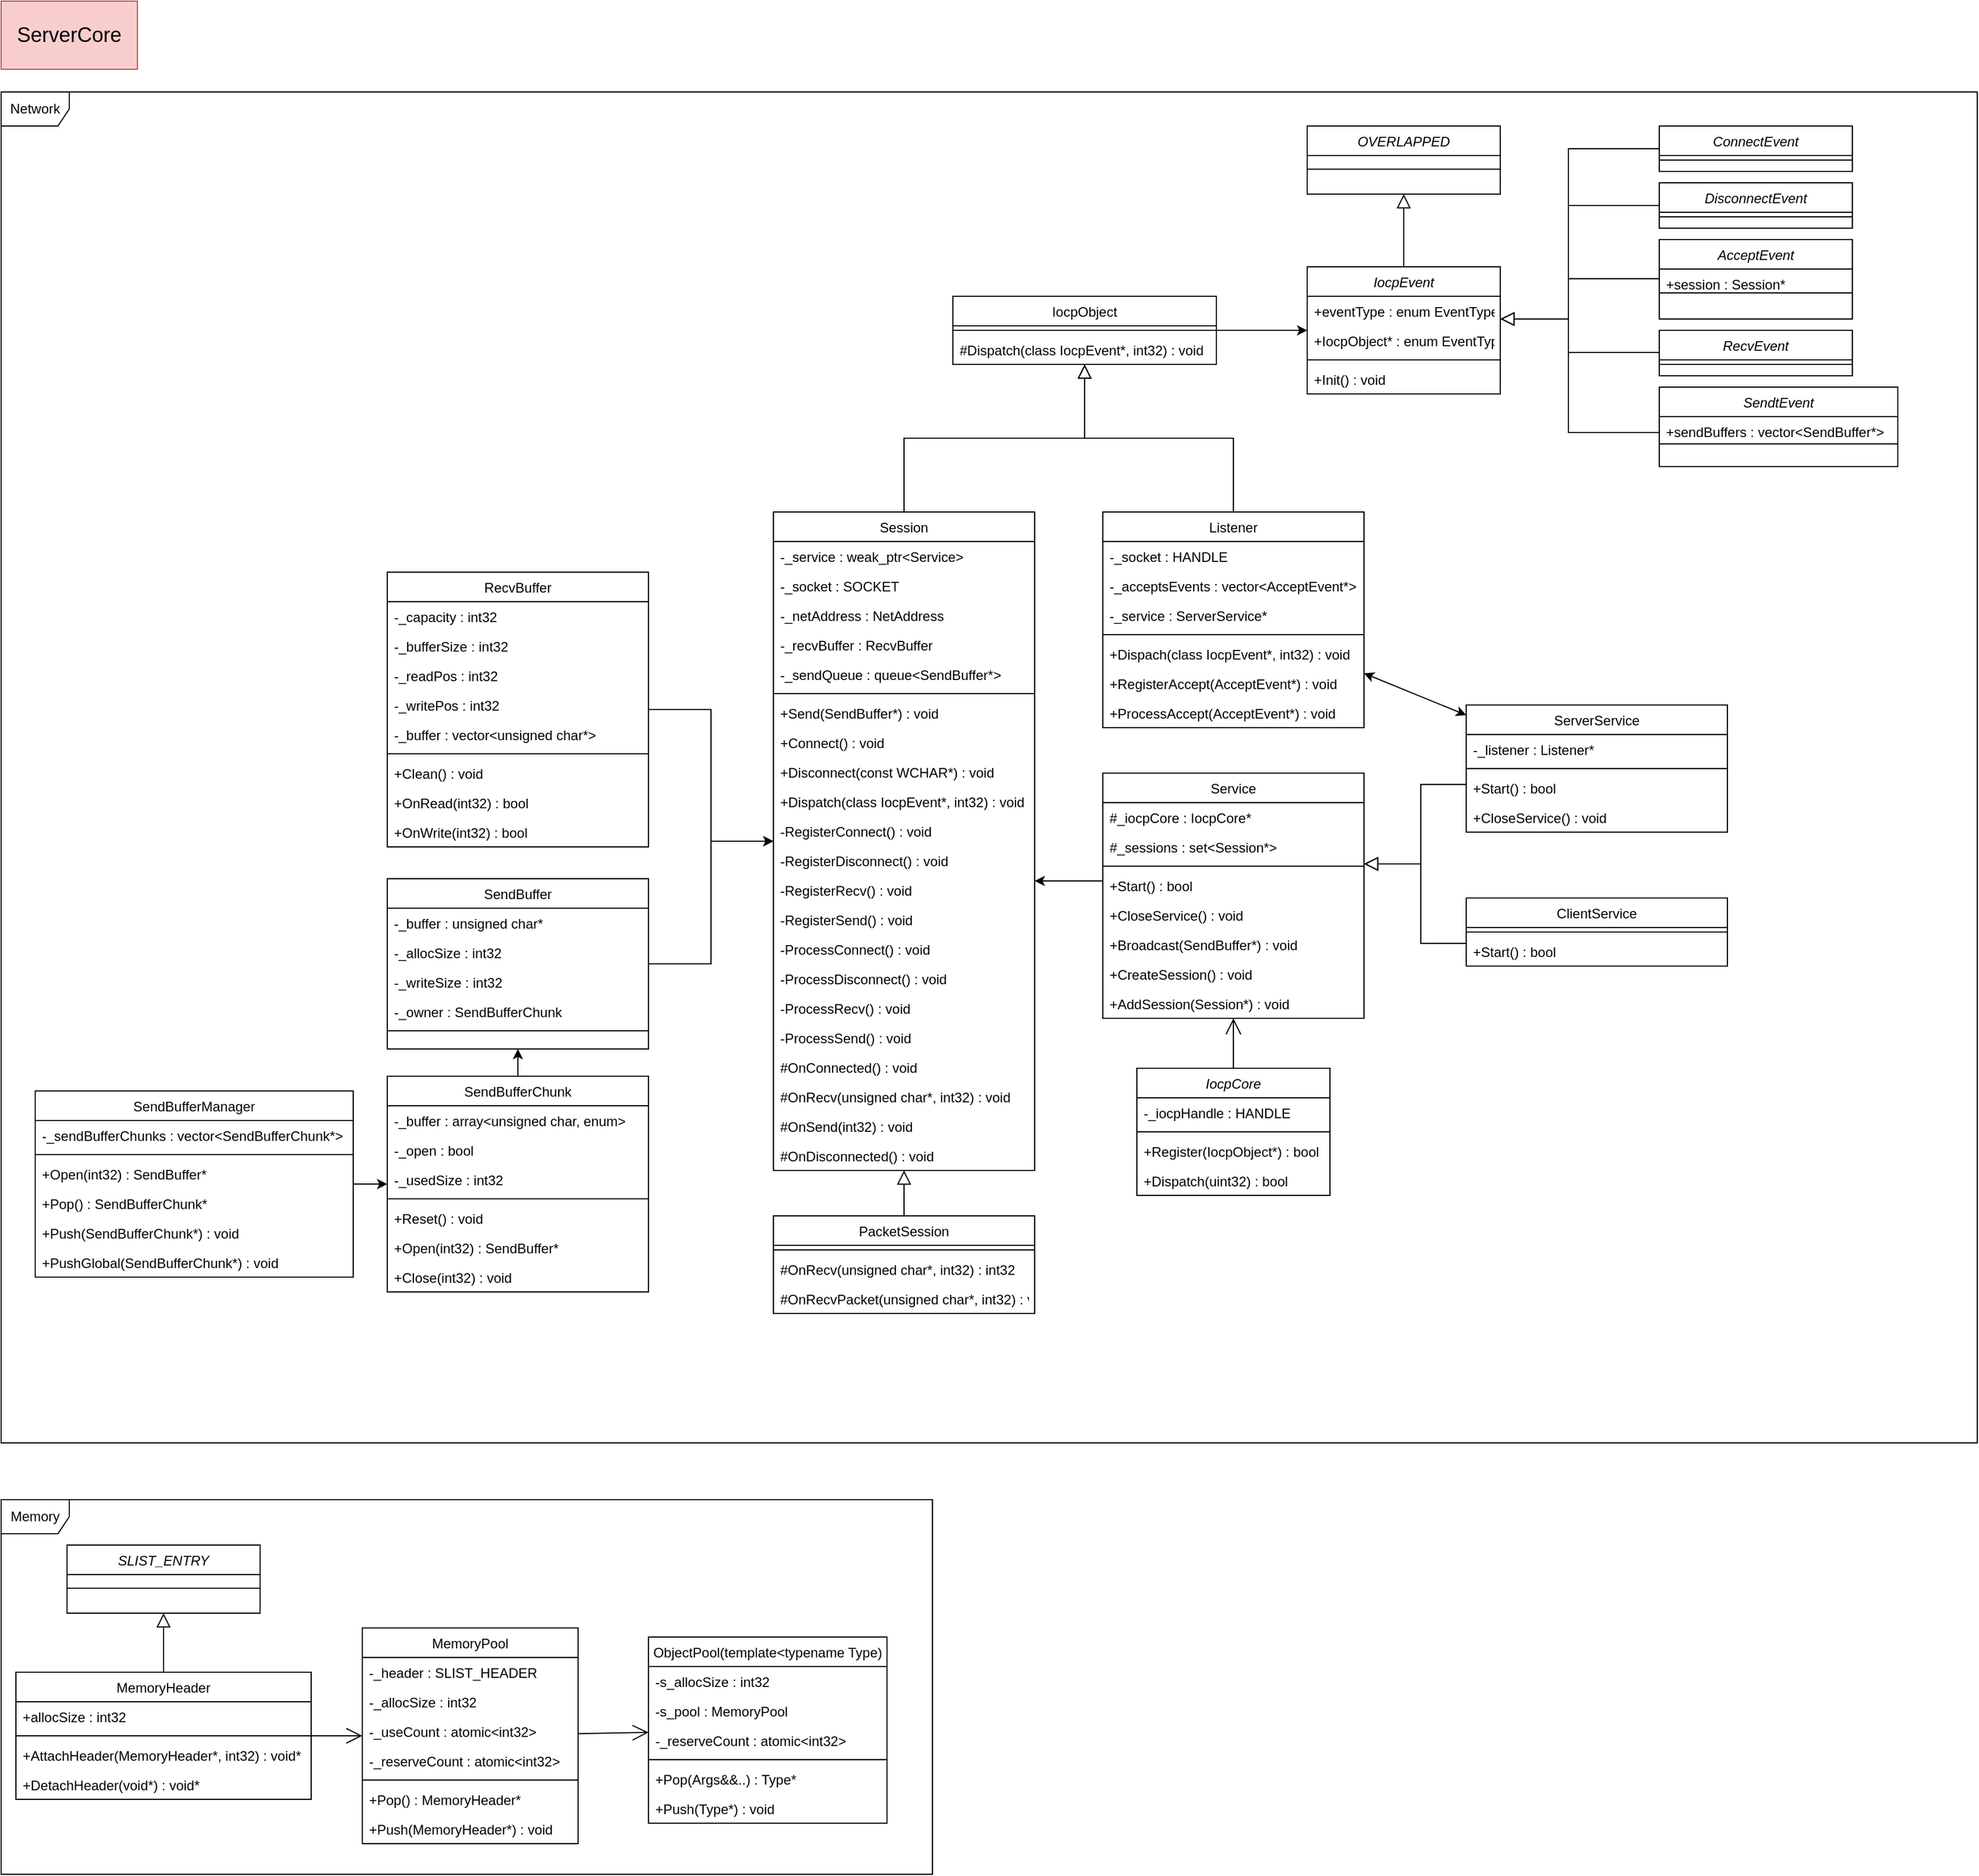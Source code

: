 <mxfile version="24.6.2" type="device">
  <diagram id="C5RBs43oDa-KdzZeNtuy" name="Page-1">
    <mxGraphModel dx="2582" dy="2292" grid="1" gridSize="10" guides="1" tooltips="1" connect="1" arrows="1" fold="1" page="1" pageScale="1" pageWidth="827" pageHeight="1169" math="0" shadow="0">
      <root>
        <mxCell id="WIyWlLk6GJQsqaUBKTNV-0" />
        <mxCell id="WIyWlLk6GJQsqaUBKTNV-1" parent="WIyWlLk6GJQsqaUBKTNV-0" />
        <mxCell id="zkfFHV4jXpPFQw0GAbJ--6" value="Listener" style="swimlane;fontStyle=0;align=center;verticalAlign=top;childLayout=stackLayout;horizontal=1;startSize=26;horizontalStack=0;resizeParent=1;resizeLast=0;collapsible=1;marginBottom=0;rounded=0;shadow=0;strokeWidth=1;" parent="WIyWlLk6GJQsqaUBKTNV-1" vertex="1">
          <mxGeometry x="160" y="180" width="230" height="190" as="geometry">
            <mxRectangle x="130" y="380" width="160" height="26" as="alternateBounds" />
          </mxGeometry>
        </mxCell>
        <mxCell id="zkfFHV4jXpPFQw0GAbJ--7" value="-_socket : HANDLE" style="text;align=left;verticalAlign=top;spacingLeft=4;spacingRight=4;overflow=hidden;rotatable=0;points=[[0,0.5],[1,0.5]];portConstraint=eastwest;" parent="zkfFHV4jXpPFQw0GAbJ--6" vertex="1">
          <mxGeometry y="26" width="230" height="26" as="geometry" />
        </mxCell>
        <mxCell id="zkfFHV4jXpPFQw0GAbJ--8" value="-_acceptsEvents : vector&lt;AcceptEvent*&gt;" style="text;align=left;verticalAlign=top;spacingLeft=4;spacingRight=4;overflow=hidden;rotatable=0;points=[[0,0.5],[1,0.5]];portConstraint=eastwest;rounded=0;shadow=0;html=0;" parent="zkfFHV4jXpPFQw0GAbJ--6" vertex="1">
          <mxGeometry y="52" width="230" height="26" as="geometry" />
        </mxCell>
        <mxCell id="x4l8-lQb4kuR4NE2v9Nd-1" value="-_service : ServerService*" style="text;align=left;verticalAlign=top;spacingLeft=4;spacingRight=4;overflow=hidden;rotatable=0;points=[[0,0.5],[1,0.5]];portConstraint=eastwest;rounded=0;shadow=0;html=0;" parent="zkfFHV4jXpPFQw0GAbJ--6" vertex="1">
          <mxGeometry y="78" width="230" height="26" as="geometry" />
        </mxCell>
        <mxCell id="zkfFHV4jXpPFQw0GAbJ--9" value="" style="line;html=1;strokeWidth=1;align=left;verticalAlign=middle;spacingTop=-1;spacingLeft=3;spacingRight=3;rotatable=0;labelPosition=right;points=[];portConstraint=eastwest;" parent="zkfFHV4jXpPFQw0GAbJ--6" vertex="1">
          <mxGeometry y="104" width="230" height="8" as="geometry" />
        </mxCell>
        <mxCell id="zkfFHV4jXpPFQw0GAbJ--10" value="+Dispach(class IocpEvent*, int32) : void" style="text;align=left;verticalAlign=top;spacingLeft=4;spacingRight=4;overflow=hidden;rotatable=0;points=[[0,0.5],[1,0.5]];portConstraint=eastwest;fontStyle=0" parent="zkfFHV4jXpPFQw0GAbJ--6" vertex="1">
          <mxGeometry y="112" width="230" height="26" as="geometry" />
        </mxCell>
        <mxCell id="zkfFHV4jXpPFQw0GAbJ--11" value="+RegisterAccept(AcceptEvent*) : void" style="text;align=left;verticalAlign=top;spacingLeft=4;spacingRight=4;overflow=hidden;rotatable=0;points=[[0,0.5],[1,0.5]];portConstraint=eastwest;" parent="zkfFHV4jXpPFQw0GAbJ--6" vertex="1">
          <mxGeometry y="138" width="230" height="26" as="geometry" />
        </mxCell>
        <mxCell id="x4l8-lQb4kuR4NE2v9Nd-2" value="+ProcessAccept(AcceptEvent*) : void" style="text;align=left;verticalAlign=top;spacingLeft=4;spacingRight=4;overflow=hidden;rotatable=0;points=[[0,0.5],[1,0.5]];portConstraint=eastwest;" parent="zkfFHV4jXpPFQw0GAbJ--6" vertex="1">
          <mxGeometry y="164" width="230" height="26" as="geometry" />
        </mxCell>
        <mxCell id="zkfFHV4jXpPFQw0GAbJ--12" value="" style="endArrow=block;endSize=10;endFill=0;shadow=0;strokeWidth=1;rounded=0;curved=0;edgeStyle=elbowEdgeStyle;elbow=vertical;" parent="WIyWlLk6GJQsqaUBKTNV-1" source="zkfFHV4jXpPFQw0GAbJ--6" target="zkfFHV4jXpPFQw0GAbJ--17" edge="1">
          <mxGeometry width="160" relative="1" as="geometry">
            <mxPoint x="-280" y="73" as="sourcePoint" />
            <mxPoint x="-90" y="230" as="targetPoint" />
          </mxGeometry>
        </mxCell>
        <mxCell id="zkfFHV4jXpPFQw0GAbJ--13" value="Session" style="swimlane;fontStyle=0;align=center;verticalAlign=top;childLayout=stackLayout;horizontal=1;startSize=26;horizontalStack=0;resizeParent=1;resizeLast=0;collapsible=1;marginBottom=0;rounded=0;shadow=0;strokeWidth=1;" parent="WIyWlLk6GJQsqaUBKTNV-1" vertex="1">
          <mxGeometry x="-130" y="180" width="230" height="580" as="geometry">
            <mxRectangle x="340" y="380" width="170" height="26" as="alternateBounds" />
          </mxGeometry>
        </mxCell>
        <mxCell id="zkfFHV4jXpPFQw0GAbJ--14" value="-_service : weak_ptr&lt;Service&gt;" style="text;align=left;verticalAlign=top;spacingLeft=4;spacingRight=4;overflow=hidden;rotatable=0;points=[[0,0.5],[1,0.5]];portConstraint=eastwest;" parent="zkfFHV4jXpPFQw0GAbJ--13" vertex="1">
          <mxGeometry y="26" width="230" height="26" as="geometry" />
        </mxCell>
        <mxCell id="x4l8-lQb4kuR4NE2v9Nd-3" value="-_socket : SOCKET" style="text;align=left;verticalAlign=top;spacingLeft=4;spacingRight=4;overflow=hidden;rotatable=0;points=[[0,0.5],[1,0.5]];portConstraint=eastwest;" parent="zkfFHV4jXpPFQw0GAbJ--13" vertex="1">
          <mxGeometry y="52" width="230" height="26" as="geometry" />
        </mxCell>
        <mxCell id="x4l8-lQb4kuR4NE2v9Nd-4" value="-_netAddress : NetAddress" style="text;align=left;verticalAlign=top;spacingLeft=4;spacingRight=4;overflow=hidden;rotatable=0;points=[[0,0.5],[1,0.5]];portConstraint=eastwest;" parent="zkfFHV4jXpPFQw0GAbJ--13" vertex="1">
          <mxGeometry y="78" width="230" height="26" as="geometry" />
        </mxCell>
        <mxCell id="x4l8-lQb4kuR4NE2v9Nd-6" value="-_recvBuffer : RecvBuffer" style="text;align=left;verticalAlign=top;spacingLeft=4;spacingRight=4;overflow=hidden;rotatable=0;points=[[0,0.5],[1,0.5]];portConstraint=eastwest;" parent="zkfFHV4jXpPFQw0GAbJ--13" vertex="1">
          <mxGeometry y="104" width="230" height="26" as="geometry" />
        </mxCell>
        <mxCell id="x4l8-lQb4kuR4NE2v9Nd-7" value="-_sendQueue : queue&lt;SendBuffer*&gt;" style="text;align=left;verticalAlign=top;spacingLeft=4;spacingRight=4;overflow=hidden;rotatable=0;points=[[0,0.5],[1,0.5]];portConstraint=eastwest;" parent="zkfFHV4jXpPFQw0GAbJ--13" vertex="1">
          <mxGeometry y="130" width="230" height="26" as="geometry" />
        </mxCell>
        <mxCell id="zkfFHV4jXpPFQw0GAbJ--15" value="" style="line;html=1;strokeWidth=1;align=left;verticalAlign=middle;spacingTop=-1;spacingLeft=3;spacingRight=3;rotatable=0;labelPosition=right;points=[];portConstraint=eastwest;" parent="zkfFHV4jXpPFQw0GAbJ--13" vertex="1">
          <mxGeometry y="156" width="230" height="8" as="geometry" />
        </mxCell>
        <mxCell id="x4l8-lQb4kuR4NE2v9Nd-5" value="+Send(SendBuffer*) : void" style="text;align=left;verticalAlign=top;spacingLeft=4;spacingRight=4;overflow=hidden;rotatable=0;points=[[0,0.5],[1,0.5]];portConstraint=eastwest;" parent="zkfFHV4jXpPFQw0GAbJ--13" vertex="1">
          <mxGeometry y="164" width="230" height="26" as="geometry" />
        </mxCell>
        <mxCell id="x4l8-lQb4kuR4NE2v9Nd-8" value="+Connect() : void" style="text;align=left;verticalAlign=top;spacingLeft=4;spacingRight=4;overflow=hidden;rotatable=0;points=[[0,0.5],[1,0.5]];portConstraint=eastwest;" parent="zkfFHV4jXpPFQw0GAbJ--13" vertex="1">
          <mxGeometry y="190" width="230" height="26" as="geometry" />
        </mxCell>
        <mxCell id="x4l8-lQb4kuR4NE2v9Nd-9" value="+Disconnect(const WCHAR*) : void" style="text;align=left;verticalAlign=top;spacingLeft=4;spacingRight=4;overflow=hidden;rotatable=0;points=[[0,0.5],[1,0.5]];portConstraint=eastwest;" parent="zkfFHV4jXpPFQw0GAbJ--13" vertex="1">
          <mxGeometry y="216" width="230" height="26" as="geometry" />
        </mxCell>
        <mxCell id="x4l8-lQb4kuR4NE2v9Nd-10" value="+Dispatch(class IocpEvent*, int32) : void" style="text;align=left;verticalAlign=top;spacingLeft=4;spacingRight=4;overflow=hidden;rotatable=0;points=[[0,0.5],[1,0.5]];portConstraint=eastwest;" parent="zkfFHV4jXpPFQw0GAbJ--13" vertex="1">
          <mxGeometry y="242" width="230" height="26" as="geometry" />
        </mxCell>
        <mxCell id="x4l8-lQb4kuR4NE2v9Nd-11" value="-RegisterConnect() : void" style="text;align=left;verticalAlign=top;spacingLeft=4;spacingRight=4;overflow=hidden;rotatable=0;points=[[0,0.5],[1,0.5]];portConstraint=eastwest;" parent="zkfFHV4jXpPFQw0GAbJ--13" vertex="1">
          <mxGeometry y="268" width="230" height="26" as="geometry" />
        </mxCell>
        <mxCell id="x4l8-lQb4kuR4NE2v9Nd-13" value="-RegisterDisconnect() : void" style="text;align=left;verticalAlign=top;spacingLeft=4;spacingRight=4;overflow=hidden;rotatable=0;points=[[0,0.5],[1,0.5]];portConstraint=eastwest;" parent="zkfFHV4jXpPFQw0GAbJ--13" vertex="1">
          <mxGeometry y="294" width="230" height="26" as="geometry" />
        </mxCell>
        <mxCell id="x4l8-lQb4kuR4NE2v9Nd-14" value="-RegisterRecv() : void" style="text;align=left;verticalAlign=top;spacingLeft=4;spacingRight=4;overflow=hidden;rotatable=0;points=[[0,0.5],[1,0.5]];portConstraint=eastwest;" parent="zkfFHV4jXpPFQw0GAbJ--13" vertex="1">
          <mxGeometry y="320" width="230" height="26" as="geometry" />
        </mxCell>
        <mxCell id="x4l8-lQb4kuR4NE2v9Nd-15" value="-RegisterSend() : void" style="text;align=left;verticalAlign=top;spacingLeft=4;spacingRight=4;overflow=hidden;rotatable=0;points=[[0,0.5],[1,0.5]];portConstraint=eastwest;" parent="zkfFHV4jXpPFQw0GAbJ--13" vertex="1">
          <mxGeometry y="346" width="230" height="26" as="geometry" />
        </mxCell>
        <mxCell id="x4l8-lQb4kuR4NE2v9Nd-20" value="-ProcessConnect() : void" style="text;align=left;verticalAlign=top;spacingLeft=4;spacingRight=4;overflow=hidden;rotatable=0;points=[[0,0.5],[1,0.5]];portConstraint=eastwest;" parent="zkfFHV4jXpPFQw0GAbJ--13" vertex="1">
          <mxGeometry y="372" width="230" height="26" as="geometry" />
        </mxCell>
        <mxCell id="x4l8-lQb4kuR4NE2v9Nd-21" value="-ProcessDisconnect() : void" style="text;align=left;verticalAlign=top;spacingLeft=4;spacingRight=4;overflow=hidden;rotatable=0;points=[[0,0.5],[1,0.5]];portConstraint=eastwest;" parent="zkfFHV4jXpPFQw0GAbJ--13" vertex="1">
          <mxGeometry y="398" width="230" height="26" as="geometry" />
        </mxCell>
        <mxCell id="x4l8-lQb4kuR4NE2v9Nd-22" value="-ProcessRecv() : void" style="text;align=left;verticalAlign=top;spacingLeft=4;spacingRight=4;overflow=hidden;rotatable=0;points=[[0,0.5],[1,0.5]];portConstraint=eastwest;" parent="zkfFHV4jXpPFQw0GAbJ--13" vertex="1">
          <mxGeometry y="424" width="230" height="26" as="geometry" />
        </mxCell>
        <mxCell id="x4l8-lQb4kuR4NE2v9Nd-23" value="-ProcessSend() : void" style="text;align=left;verticalAlign=top;spacingLeft=4;spacingRight=4;overflow=hidden;rotatable=0;points=[[0,0.5],[1,0.5]];portConstraint=eastwest;" parent="zkfFHV4jXpPFQw0GAbJ--13" vertex="1">
          <mxGeometry y="450" width="230" height="26" as="geometry" />
        </mxCell>
        <mxCell id="x4l8-lQb4kuR4NE2v9Nd-25" value="#OnConnected() : void" style="text;align=left;verticalAlign=top;spacingLeft=4;spacingRight=4;overflow=hidden;rotatable=0;points=[[0,0.5],[1,0.5]];portConstraint=eastwest;" parent="zkfFHV4jXpPFQw0GAbJ--13" vertex="1">
          <mxGeometry y="476" width="230" height="26" as="geometry" />
        </mxCell>
        <mxCell id="x4l8-lQb4kuR4NE2v9Nd-26" value="#OnRecv(unsigned char*, int32) : void" style="text;align=left;verticalAlign=top;spacingLeft=4;spacingRight=4;overflow=hidden;rotatable=0;points=[[0,0.5],[1,0.5]];portConstraint=eastwest;" parent="zkfFHV4jXpPFQw0GAbJ--13" vertex="1">
          <mxGeometry y="502" width="230" height="26" as="geometry" />
        </mxCell>
        <mxCell id="x4l8-lQb4kuR4NE2v9Nd-27" value="#OnSend(int32) : void" style="text;align=left;verticalAlign=top;spacingLeft=4;spacingRight=4;overflow=hidden;rotatable=0;points=[[0,0.5],[1,0.5]];portConstraint=eastwest;" parent="zkfFHV4jXpPFQw0GAbJ--13" vertex="1">
          <mxGeometry y="528" width="230" height="26" as="geometry" />
        </mxCell>
        <mxCell id="x4l8-lQb4kuR4NE2v9Nd-28" value="#OnDisconnected() : void" style="text;align=left;verticalAlign=top;spacingLeft=4;spacingRight=4;overflow=hidden;rotatable=0;points=[[0,0.5],[1,0.5]];portConstraint=eastwest;" parent="zkfFHV4jXpPFQw0GAbJ--13" vertex="1">
          <mxGeometry y="554" width="230" height="26" as="geometry" />
        </mxCell>
        <mxCell id="zkfFHV4jXpPFQw0GAbJ--16" value="" style="endArrow=block;endSize=10;endFill=0;shadow=0;strokeWidth=1;rounded=0;curved=0;edgeStyle=elbowEdgeStyle;elbow=vertical;" parent="WIyWlLk6GJQsqaUBKTNV-1" source="zkfFHV4jXpPFQw0GAbJ--13" target="zkfFHV4jXpPFQw0GAbJ--17" edge="1">
          <mxGeometry width="160" relative="1" as="geometry">
            <mxPoint x="-270" y="243" as="sourcePoint" />
            <mxPoint x="20" y="250" as="targetPoint" />
          </mxGeometry>
        </mxCell>
        <mxCell id="x4l8-lQb4kuR4NE2v9Nd-60" style="edgeStyle=orthogonalEdgeStyle;rounded=0;orthogonalLoop=1;jettySize=auto;html=1;exitX=1;exitY=0.5;exitDx=0;exitDy=0;" parent="WIyWlLk6GJQsqaUBKTNV-1" source="zkfFHV4jXpPFQw0GAbJ--17" target="x4l8-lQb4kuR4NE2v9Nd-48" edge="1">
          <mxGeometry relative="1" as="geometry" />
        </mxCell>
        <mxCell id="zkfFHV4jXpPFQw0GAbJ--17" value="IocpObject" style="swimlane;fontStyle=0;align=center;verticalAlign=top;childLayout=stackLayout;horizontal=1;startSize=26;horizontalStack=0;resizeParent=1;resizeLast=0;collapsible=1;marginBottom=0;rounded=0;shadow=0;strokeWidth=1;" parent="WIyWlLk6GJQsqaUBKTNV-1" vertex="1">
          <mxGeometry x="28" y="-10" width="232" height="60" as="geometry">
            <mxRectangle x="550" y="140" width="160" height="26" as="alternateBounds" />
          </mxGeometry>
        </mxCell>
        <mxCell id="zkfFHV4jXpPFQw0GAbJ--23" value="" style="line;html=1;strokeWidth=1;align=left;verticalAlign=middle;spacingTop=-1;spacingLeft=3;spacingRight=3;rotatable=0;labelPosition=right;points=[];portConstraint=eastwest;" parent="zkfFHV4jXpPFQw0GAbJ--17" vertex="1">
          <mxGeometry y="26" width="232" height="8" as="geometry" />
        </mxCell>
        <mxCell id="zkfFHV4jXpPFQw0GAbJ--25" value="#Dispatch(class IocpEvent*, int32) : void" style="text;align=left;verticalAlign=top;spacingLeft=4;spacingRight=4;overflow=hidden;rotatable=0;points=[[0,0.5],[1,0.5]];portConstraint=eastwest;" parent="zkfFHV4jXpPFQw0GAbJ--17" vertex="1">
          <mxGeometry y="34" width="232" height="26" as="geometry" />
        </mxCell>
        <mxCell id="FzMnz1KqadNvc3fvfH5g-0" value="ServerCore" style="rounded=0;whiteSpace=wrap;html=1;fillColor=#f8cecc;strokeColor=#b85450;fontSize=18;" parent="WIyWlLk6GJQsqaUBKTNV-1" vertex="1">
          <mxGeometry x="-810" y="-270" width="120" height="60" as="geometry" />
        </mxCell>
        <mxCell id="x4l8-lQb4kuR4NE2v9Nd-29" value="PacketSession" style="swimlane;fontStyle=0;align=center;verticalAlign=top;childLayout=stackLayout;horizontal=1;startSize=26;horizontalStack=0;resizeParent=1;resizeLast=0;collapsible=1;marginBottom=0;rounded=0;shadow=0;strokeWidth=1;" parent="WIyWlLk6GJQsqaUBKTNV-1" vertex="1">
          <mxGeometry x="-130" y="800" width="230" height="86" as="geometry">
            <mxRectangle x="130" y="380" width="160" height="26" as="alternateBounds" />
          </mxGeometry>
        </mxCell>
        <mxCell id="x4l8-lQb4kuR4NE2v9Nd-33" value="" style="line;html=1;strokeWidth=1;align=left;verticalAlign=middle;spacingTop=-1;spacingLeft=3;spacingRight=3;rotatable=0;labelPosition=right;points=[];portConstraint=eastwest;" parent="x4l8-lQb4kuR4NE2v9Nd-29" vertex="1">
          <mxGeometry y="26" width="230" height="8" as="geometry" />
        </mxCell>
        <mxCell id="x4l8-lQb4kuR4NE2v9Nd-34" value="#OnRecv(unsigned char*, int32) : int32" style="text;align=left;verticalAlign=top;spacingLeft=4;spacingRight=4;overflow=hidden;rotatable=0;points=[[0,0.5],[1,0.5]];portConstraint=eastwest;fontStyle=0" parent="x4l8-lQb4kuR4NE2v9Nd-29" vertex="1">
          <mxGeometry y="34" width="230" height="26" as="geometry" />
        </mxCell>
        <mxCell id="x4l8-lQb4kuR4NE2v9Nd-35" value="#OnRecvPacket(unsigned char*, int32) : void" style="text;align=left;verticalAlign=top;spacingLeft=4;spacingRight=4;overflow=hidden;rotatable=0;points=[[0,0.5],[1,0.5]];portConstraint=eastwest;" parent="x4l8-lQb4kuR4NE2v9Nd-29" vertex="1">
          <mxGeometry y="60" width="230" height="26" as="geometry" />
        </mxCell>
        <mxCell id="x4l8-lQb4kuR4NE2v9Nd-37" value="" style="endArrow=block;endSize=10;endFill=0;shadow=0;strokeWidth=1;rounded=0;curved=0;edgeStyle=elbowEdgeStyle;elbow=vertical;" parent="WIyWlLk6GJQsqaUBKTNV-1" source="x4l8-lQb4kuR4NE2v9Nd-29" target="zkfFHV4jXpPFQw0GAbJ--13" edge="1">
          <mxGeometry width="160" relative="1" as="geometry">
            <mxPoint x="80" y="850" as="sourcePoint" />
            <mxPoint x="239" y="730" as="targetPoint" />
          </mxGeometry>
        </mxCell>
        <mxCell id="x4l8-lQb4kuR4NE2v9Nd-48" value="IocpEvent" style="swimlane;fontStyle=2;align=center;verticalAlign=top;childLayout=stackLayout;horizontal=1;startSize=26;horizontalStack=0;resizeParent=1;resizeLast=0;collapsible=1;marginBottom=0;rounded=0;shadow=0;strokeWidth=1;" parent="WIyWlLk6GJQsqaUBKTNV-1" vertex="1">
          <mxGeometry x="340" y="-36" width="170" height="112" as="geometry">
            <mxRectangle x="230" y="140" width="160" height="26" as="alternateBounds" />
          </mxGeometry>
        </mxCell>
        <mxCell id="x4l8-lQb4kuR4NE2v9Nd-49" value="+eventType : enum EventType" style="text;align=left;verticalAlign=top;spacingLeft=4;spacingRight=4;overflow=hidden;rotatable=0;points=[[0,0.5],[1,0.5]];portConstraint=eastwest;" parent="x4l8-lQb4kuR4NE2v9Nd-48" vertex="1">
          <mxGeometry y="26" width="170" height="26" as="geometry" />
        </mxCell>
        <mxCell id="x4l8-lQb4kuR4NE2v9Nd-59" value="+IocpObject* : enum EventType" style="text;align=left;verticalAlign=top;spacingLeft=4;spacingRight=4;overflow=hidden;rotatable=0;points=[[0,0.5],[1,0.5]];portConstraint=eastwest;" parent="x4l8-lQb4kuR4NE2v9Nd-48" vertex="1">
          <mxGeometry y="52" width="170" height="26" as="geometry" />
        </mxCell>
        <mxCell id="x4l8-lQb4kuR4NE2v9Nd-50" value="" style="line;html=1;strokeWidth=1;align=left;verticalAlign=middle;spacingTop=-1;spacingLeft=3;spacingRight=3;rotatable=0;labelPosition=right;points=[];portConstraint=eastwest;" parent="x4l8-lQb4kuR4NE2v9Nd-48" vertex="1">
          <mxGeometry y="78" width="170" height="8" as="geometry" />
        </mxCell>
        <mxCell id="x4l8-lQb4kuR4NE2v9Nd-52" value="+Init() : void" style="text;align=left;verticalAlign=top;spacingLeft=4;spacingRight=4;overflow=hidden;rotatable=0;points=[[0,0.5],[1,0.5]];portConstraint=eastwest;rounded=0;shadow=0;html=0;" parent="x4l8-lQb4kuR4NE2v9Nd-48" vertex="1">
          <mxGeometry y="86" width="170" height="26" as="geometry" />
        </mxCell>
        <mxCell id="x4l8-lQb4kuR4NE2v9Nd-53" value="" style="endArrow=block;endSize=10;endFill=0;shadow=0;strokeWidth=1;rounded=0;curved=0;edgeStyle=elbowEdgeStyle;elbow=vertical;" parent="WIyWlLk6GJQsqaUBKTNV-1" source="x4l8-lQb4kuR4NE2v9Nd-48" target="x4l8-lQb4kuR4NE2v9Nd-54" edge="1">
          <mxGeometry width="160" relative="1" as="geometry">
            <mxPoint x="430" y="-30" as="sourcePoint" />
            <mxPoint x="589" y="-100" as="targetPoint" />
          </mxGeometry>
        </mxCell>
        <mxCell id="x4l8-lQb4kuR4NE2v9Nd-54" value="OVERLAPPED" style="swimlane;fontStyle=2;align=center;verticalAlign=top;childLayout=stackLayout;horizontal=1;startSize=26;horizontalStack=0;resizeParent=1;resizeLast=0;collapsible=1;marginBottom=0;rounded=0;shadow=0;strokeWidth=1;" parent="WIyWlLk6GJQsqaUBKTNV-1" vertex="1">
          <mxGeometry x="340" y="-160" width="170" height="60" as="geometry">
            <mxRectangle x="230" y="140" width="160" height="26" as="alternateBounds" />
          </mxGeometry>
        </mxCell>
        <mxCell id="x4l8-lQb4kuR4NE2v9Nd-56" value="" style="line;html=1;strokeWidth=1;align=left;verticalAlign=middle;spacingTop=-1;spacingLeft=3;spacingRight=3;rotatable=0;labelPosition=right;points=[];portConstraint=eastwest;" parent="x4l8-lQb4kuR4NE2v9Nd-54" vertex="1">
          <mxGeometry y="26" width="170" height="24" as="geometry" />
        </mxCell>
        <mxCell id="x4l8-lQb4kuR4NE2v9Nd-62" value="ConnectEvent" style="swimlane;fontStyle=2;align=center;verticalAlign=top;childLayout=stackLayout;horizontal=1;startSize=26;horizontalStack=0;resizeParent=1;resizeLast=0;collapsible=1;marginBottom=0;rounded=0;shadow=0;strokeWidth=1;" parent="WIyWlLk6GJQsqaUBKTNV-1" vertex="1">
          <mxGeometry x="650" y="-160" width="170" height="40" as="geometry">
            <mxRectangle x="230" y="140" width="160" height="26" as="alternateBounds" />
          </mxGeometry>
        </mxCell>
        <mxCell id="x4l8-lQb4kuR4NE2v9Nd-65" value="" style="line;html=1;strokeWidth=1;align=left;verticalAlign=middle;spacingTop=-1;spacingLeft=3;spacingRight=3;rotatable=0;labelPosition=right;points=[];portConstraint=eastwest;" parent="x4l8-lQb4kuR4NE2v9Nd-62" vertex="1">
          <mxGeometry y="26" width="170" height="8" as="geometry" />
        </mxCell>
        <mxCell id="x4l8-lQb4kuR4NE2v9Nd-67" value="DisconnectEvent" style="swimlane;fontStyle=2;align=center;verticalAlign=top;childLayout=stackLayout;horizontal=1;startSize=26;horizontalStack=0;resizeParent=1;resizeLast=0;collapsible=1;marginBottom=0;rounded=0;shadow=0;strokeWidth=1;" parent="WIyWlLk6GJQsqaUBKTNV-1" vertex="1">
          <mxGeometry x="650" y="-110" width="170" height="40" as="geometry">
            <mxRectangle x="230" y="140" width="160" height="26" as="alternateBounds" />
          </mxGeometry>
        </mxCell>
        <mxCell id="x4l8-lQb4kuR4NE2v9Nd-68" value="" style="line;html=1;strokeWidth=1;align=left;verticalAlign=middle;spacingTop=-1;spacingLeft=3;spacingRight=3;rotatable=0;labelPosition=right;points=[];portConstraint=eastwest;" parent="x4l8-lQb4kuR4NE2v9Nd-67" vertex="1">
          <mxGeometry y="26" width="170" height="8" as="geometry" />
        </mxCell>
        <mxCell id="x4l8-lQb4kuR4NE2v9Nd-69" value="AcceptEvent" style="swimlane;fontStyle=2;align=center;verticalAlign=top;childLayout=stackLayout;horizontal=1;startSize=26;horizontalStack=0;resizeParent=1;resizeLast=0;collapsible=1;marginBottom=0;rounded=0;shadow=0;strokeWidth=1;" parent="WIyWlLk6GJQsqaUBKTNV-1" vertex="1">
          <mxGeometry x="650" y="-60" width="170" height="70" as="geometry">
            <mxRectangle x="230" y="140" width="160" height="26" as="alternateBounds" />
          </mxGeometry>
        </mxCell>
        <mxCell id="x4l8-lQb4kuR4NE2v9Nd-71" value="+session : Session*" style="text;align=left;verticalAlign=top;spacingLeft=4;spacingRight=4;overflow=hidden;rotatable=0;points=[[0,0.5],[1,0.5]];portConstraint=eastwest;" parent="x4l8-lQb4kuR4NE2v9Nd-69" vertex="1">
          <mxGeometry y="26" width="170" height="4" as="geometry" />
        </mxCell>
        <mxCell id="x4l8-lQb4kuR4NE2v9Nd-70" value="" style="line;html=1;strokeWidth=1;align=left;verticalAlign=middle;spacingTop=-1;spacingLeft=3;spacingRight=3;rotatable=0;labelPosition=right;points=[];portConstraint=eastwest;" parent="x4l8-lQb4kuR4NE2v9Nd-69" vertex="1">
          <mxGeometry y="30" width="170" height="34" as="geometry" />
        </mxCell>
        <mxCell id="x4l8-lQb4kuR4NE2v9Nd-73" value="" style="endArrow=block;endSize=10;endFill=0;shadow=0;strokeWidth=1;rounded=0;edgeStyle=orthogonalEdgeStyle;elbow=vertical;" parent="WIyWlLk6GJQsqaUBKTNV-1" source="x4l8-lQb4kuR4NE2v9Nd-62" target="x4l8-lQb4kuR4NE2v9Nd-48" edge="1">
          <mxGeometry width="160" relative="1" as="geometry">
            <mxPoint x="400" y="250" as="sourcePoint" />
            <mxPoint x="559" y="180" as="targetPoint" />
            <Array as="points">
              <mxPoint x="570" y="-140" />
              <mxPoint x="570" y="10" />
            </Array>
          </mxGeometry>
        </mxCell>
        <mxCell id="x4l8-lQb4kuR4NE2v9Nd-75" value="RecvEvent" style="swimlane;fontStyle=2;align=center;verticalAlign=top;childLayout=stackLayout;horizontal=1;startSize=26;horizontalStack=0;resizeParent=1;resizeLast=0;collapsible=1;marginBottom=0;rounded=0;shadow=0;strokeWidth=1;" parent="WIyWlLk6GJQsqaUBKTNV-1" vertex="1">
          <mxGeometry x="650" y="20" width="170" height="40" as="geometry">
            <mxRectangle x="230" y="140" width="160" height="26" as="alternateBounds" />
          </mxGeometry>
        </mxCell>
        <mxCell id="x4l8-lQb4kuR4NE2v9Nd-76" value="" style="line;html=1;strokeWidth=1;align=left;verticalAlign=middle;spacingTop=-1;spacingLeft=3;spacingRight=3;rotatable=0;labelPosition=right;points=[];portConstraint=eastwest;" parent="x4l8-lQb4kuR4NE2v9Nd-75" vertex="1">
          <mxGeometry y="26" width="170" height="8" as="geometry" />
        </mxCell>
        <mxCell id="x4l8-lQb4kuR4NE2v9Nd-77" value="SendtEvent" style="swimlane;fontStyle=2;align=center;verticalAlign=top;childLayout=stackLayout;horizontal=1;startSize=26;horizontalStack=0;resizeParent=1;resizeLast=0;collapsible=1;marginBottom=0;rounded=0;shadow=0;strokeWidth=1;" parent="WIyWlLk6GJQsqaUBKTNV-1" vertex="1">
          <mxGeometry x="650" y="70" width="210" height="70" as="geometry">
            <mxRectangle x="230" y="140" width="160" height="26" as="alternateBounds" />
          </mxGeometry>
        </mxCell>
        <mxCell id="x4l8-lQb4kuR4NE2v9Nd-79" value="+sendBuffers : vector&lt;SendBuffer*&gt;" style="text;align=left;verticalAlign=top;spacingLeft=4;spacingRight=4;overflow=hidden;rotatable=0;points=[[0,0.5],[1,0.5]];portConstraint=eastwest;" parent="x4l8-lQb4kuR4NE2v9Nd-77" vertex="1">
          <mxGeometry y="26" width="210" height="4" as="geometry" />
        </mxCell>
        <mxCell id="x4l8-lQb4kuR4NE2v9Nd-78" value="" style="line;html=1;strokeWidth=1;align=left;verticalAlign=middle;spacingTop=-1;spacingLeft=3;spacingRight=3;rotatable=0;labelPosition=right;points=[];portConstraint=eastwest;" parent="x4l8-lQb4kuR4NE2v9Nd-77" vertex="1">
          <mxGeometry y="30" width="210" height="40" as="geometry" />
        </mxCell>
        <mxCell id="x4l8-lQb4kuR4NE2v9Nd-81" value="" style="endArrow=none;html=1;rounded=0;" parent="WIyWlLk6GJQsqaUBKTNV-1" target="x4l8-lQb4kuR4NE2v9Nd-67" edge="1">
          <mxGeometry width="50" height="50" relative="1" as="geometry">
            <mxPoint x="570" y="-90" as="sourcePoint" />
            <mxPoint x="290" y="40" as="targetPoint" />
          </mxGeometry>
        </mxCell>
        <mxCell id="x4l8-lQb4kuR4NE2v9Nd-82" value="" style="endArrow=none;html=1;rounded=0;" parent="WIyWlLk6GJQsqaUBKTNV-1" edge="1">
          <mxGeometry width="50" height="50" relative="1" as="geometry">
            <mxPoint x="570" y="-25.5" as="sourcePoint" />
            <mxPoint x="650" y="-25.5" as="targetPoint" />
          </mxGeometry>
        </mxCell>
        <mxCell id="x4l8-lQb4kuR4NE2v9Nd-83" value="" style="endArrow=block;endSize=10;endFill=0;shadow=0;strokeWidth=1;rounded=0;edgeStyle=orthogonalEdgeStyle;elbow=vertical;" parent="WIyWlLk6GJQsqaUBKTNV-1" source="x4l8-lQb4kuR4NE2v9Nd-77" target="x4l8-lQb4kuR4NE2v9Nd-48" edge="1">
          <mxGeometry width="160" relative="1" as="geometry">
            <mxPoint x="660" y="-130" as="sourcePoint" />
            <mxPoint x="520" y="20" as="targetPoint" />
            <Array as="points">
              <mxPoint x="570" y="110" />
              <mxPoint x="570" y="10" />
            </Array>
          </mxGeometry>
        </mxCell>
        <mxCell id="x4l8-lQb4kuR4NE2v9Nd-85" value="" style="endArrow=none;html=1;rounded=0;" parent="WIyWlLk6GJQsqaUBKTNV-1" edge="1">
          <mxGeometry width="50" height="50" relative="1" as="geometry">
            <mxPoint x="570" y="39.5" as="sourcePoint" />
            <mxPoint x="650" y="39.5" as="targetPoint" />
          </mxGeometry>
        </mxCell>
        <mxCell id="x4l8-lQb4kuR4NE2v9Nd-87" value="Service" style="swimlane;fontStyle=0;align=center;verticalAlign=top;childLayout=stackLayout;horizontal=1;startSize=26;horizontalStack=0;resizeParent=1;resizeLast=0;collapsible=1;marginBottom=0;rounded=0;shadow=0;strokeWidth=1;" parent="WIyWlLk6GJQsqaUBKTNV-1" vertex="1">
          <mxGeometry x="160" y="410" width="230" height="216" as="geometry">
            <mxRectangle x="130" y="380" width="160" height="26" as="alternateBounds" />
          </mxGeometry>
        </mxCell>
        <mxCell id="x4l8-lQb4kuR4NE2v9Nd-88" value="#_iocpCore : IocpCore*" style="text;align=left;verticalAlign=top;spacingLeft=4;spacingRight=4;overflow=hidden;rotatable=0;points=[[0,0.5],[1,0.5]];portConstraint=eastwest;" parent="x4l8-lQb4kuR4NE2v9Nd-87" vertex="1">
          <mxGeometry y="26" width="230" height="26" as="geometry" />
        </mxCell>
        <mxCell id="x4l8-lQb4kuR4NE2v9Nd-89" value="#_sessions : set&lt;Session*&gt;" style="text;align=left;verticalAlign=top;spacingLeft=4;spacingRight=4;overflow=hidden;rotatable=0;points=[[0,0.5],[1,0.5]];portConstraint=eastwest;rounded=0;shadow=0;html=0;" parent="x4l8-lQb4kuR4NE2v9Nd-87" vertex="1">
          <mxGeometry y="52" width="230" height="26" as="geometry" />
        </mxCell>
        <mxCell id="x4l8-lQb4kuR4NE2v9Nd-91" value="" style="line;html=1;strokeWidth=1;align=left;verticalAlign=middle;spacingTop=-1;spacingLeft=3;spacingRight=3;rotatable=0;labelPosition=right;points=[];portConstraint=eastwest;" parent="x4l8-lQb4kuR4NE2v9Nd-87" vertex="1">
          <mxGeometry y="78" width="230" height="8" as="geometry" />
        </mxCell>
        <mxCell id="x4l8-lQb4kuR4NE2v9Nd-92" value="+Start() : bool" style="text;align=left;verticalAlign=top;spacingLeft=4;spacingRight=4;overflow=hidden;rotatable=0;points=[[0,0.5],[1,0.5]];portConstraint=eastwest;fontStyle=0" parent="x4l8-lQb4kuR4NE2v9Nd-87" vertex="1">
          <mxGeometry y="86" width="230" height="26" as="geometry" />
        </mxCell>
        <mxCell id="x4l8-lQb4kuR4NE2v9Nd-107" value="+CloseService() : void" style="text;align=left;verticalAlign=top;spacingLeft=4;spacingRight=4;overflow=hidden;rotatable=0;points=[[0,0.5],[1,0.5]];portConstraint=eastwest;fontStyle=0" parent="x4l8-lQb4kuR4NE2v9Nd-87" vertex="1">
          <mxGeometry y="112" width="230" height="26" as="geometry" />
        </mxCell>
        <mxCell id="x4l8-lQb4kuR4NE2v9Nd-93" value="+Broadcast(SendBuffer*) : void" style="text;align=left;verticalAlign=top;spacingLeft=4;spacingRight=4;overflow=hidden;rotatable=0;points=[[0,0.5],[1,0.5]];portConstraint=eastwest;" parent="x4l8-lQb4kuR4NE2v9Nd-87" vertex="1">
          <mxGeometry y="138" width="230" height="26" as="geometry" />
        </mxCell>
        <mxCell id="x4l8-lQb4kuR4NE2v9Nd-94" value="+CreateSession() : void" style="text;align=left;verticalAlign=top;spacingLeft=4;spacingRight=4;overflow=hidden;rotatable=0;points=[[0,0.5],[1,0.5]];portConstraint=eastwest;" parent="x4l8-lQb4kuR4NE2v9Nd-87" vertex="1">
          <mxGeometry y="164" width="230" height="26" as="geometry" />
        </mxCell>
        <mxCell id="x4l8-lQb4kuR4NE2v9Nd-105" value="+AddSession(Session*) : void" style="text;align=left;verticalAlign=top;spacingLeft=4;spacingRight=4;overflow=hidden;rotatable=0;points=[[0,0.5],[1,0.5]];portConstraint=eastwest;" parent="x4l8-lQb4kuR4NE2v9Nd-87" vertex="1">
          <mxGeometry y="190" width="230" height="26" as="geometry" />
        </mxCell>
        <mxCell id="x4l8-lQb4kuR4NE2v9Nd-95" style="edgeStyle=orthogonalEdgeStyle;rounded=0;orthogonalLoop=1;jettySize=auto;html=1;" parent="WIyWlLk6GJQsqaUBKTNV-1" source="x4l8-lQb4kuR4NE2v9Nd-87" target="zkfFHV4jXpPFQw0GAbJ--13" edge="1">
          <mxGeometry relative="1" as="geometry">
            <mxPoint x="285" y="420" as="sourcePoint" />
            <mxPoint x="285" y="380" as="targetPoint" />
            <Array as="points">
              <mxPoint x="120" y="505" />
              <mxPoint x="120" y="505" />
            </Array>
          </mxGeometry>
        </mxCell>
        <mxCell id="x4l8-lQb4kuR4NE2v9Nd-96" value="" style="endArrow=block;endSize=10;endFill=0;shadow=0;strokeWidth=1;rounded=0;edgeStyle=orthogonalEdgeStyle;elbow=vertical;" parent="WIyWlLk6GJQsqaUBKTNV-1" source="x4l8-lQb4kuR4NE2v9Nd-97" target="x4l8-lQb4kuR4NE2v9Nd-87" edge="1">
          <mxGeometry width="160" relative="1" as="geometry">
            <mxPoint x="570" y="490" as="sourcePoint" />
            <mxPoint x="430" y="640" as="targetPoint" />
            <Array as="points">
              <mxPoint x="440" y="420" />
              <mxPoint x="440" y="490" />
            </Array>
          </mxGeometry>
        </mxCell>
        <mxCell id="x4l8-lQb4kuR4NE2v9Nd-97" value="ServerService" style="swimlane;fontStyle=0;align=center;verticalAlign=top;childLayout=stackLayout;horizontal=1;startSize=26;horizontalStack=0;resizeParent=1;resizeLast=0;collapsible=1;marginBottom=0;rounded=0;shadow=0;strokeWidth=1;" parent="WIyWlLk6GJQsqaUBKTNV-1" vertex="1">
          <mxGeometry x="480" y="350" width="230" height="112" as="geometry">
            <mxRectangle x="130" y="380" width="160" height="26" as="alternateBounds" />
          </mxGeometry>
        </mxCell>
        <mxCell id="x4l8-lQb4kuR4NE2v9Nd-98" value="-_listener : Listener*" style="text;align=left;verticalAlign=top;spacingLeft=4;spacingRight=4;overflow=hidden;rotatable=0;points=[[0,0.5],[1,0.5]];portConstraint=eastwest;" parent="x4l8-lQb4kuR4NE2v9Nd-97" vertex="1">
          <mxGeometry y="26" width="230" height="26" as="geometry" />
        </mxCell>
        <mxCell id="x4l8-lQb4kuR4NE2v9Nd-101" value="" style="line;html=1;strokeWidth=1;align=left;verticalAlign=middle;spacingTop=-1;spacingLeft=3;spacingRight=3;rotatable=0;labelPosition=right;points=[];portConstraint=eastwest;" parent="x4l8-lQb4kuR4NE2v9Nd-97" vertex="1">
          <mxGeometry y="52" width="230" height="8" as="geometry" />
        </mxCell>
        <mxCell id="x4l8-lQb4kuR4NE2v9Nd-102" value="+Start() : bool" style="text;align=left;verticalAlign=top;spacingLeft=4;spacingRight=4;overflow=hidden;rotatable=0;points=[[0,0.5],[1,0.5]];portConstraint=eastwest;fontStyle=0" parent="x4l8-lQb4kuR4NE2v9Nd-97" vertex="1">
          <mxGeometry y="60" width="230" height="26" as="geometry" />
        </mxCell>
        <mxCell id="x4l8-lQb4kuR4NE2v9Nd-108" value="+CloseService() : void" style="text;align=left;verticalAlign=top;spacingLeft=4;spacingRight=4;overflow=hidden;rotatable=0;points=[[0,0.5],[1,0.5]];portConstraint=eastwest;fontStyle=0" parent="x4l8-lQb4kuR4NE2v9Nd-97" vertex="1">
          <mxGeometry y="86" width="230" height="26" as="geometry" />
        </mxCell>
        <mxCell id="x4l8-lQb4kuR4NE2v9Nd-110" value="ClientService" style="swimlane;fontStyle=0;align=center;verticalAlign=top;childLayout=stackLayout;horizontal=1;startSize=26;horizontalStack=0;resizeParent=1;resizeLast=0;collapsible=1;marginBottom=0;rounded=0;shadow=0;strokeWidth=1;" parent="WIyWlLk6GJQsqaUBKTNV-1" vertex="1">
          <mxGeometry x="480" y="520" width="230" height="60" as="geometry">
            <mxRectangle x="130" y="380" width="160" height="26" as="alternateBounds" />
          </mxGeometry>
        </mxCell>
        <mxCell id="x4l8-lQb4kuR4NE2v9Nd-112" value="" style="line;html=1;strokeWidth=1;align=left;verticalAlign=middle;spacingTop=-1;spacingLeft=3;spacingRight=3;rotatable=0;labelPosition=right;points=[];portConstraint=eastwest;" parent="x4l8-lQb4kuR4NE2v9Nd-110" vertex="1">
          <mxGeometry y="26" width="230" height="8" as="geometry" />
        </mxCell>
        <mxCell id="x4l8-lQb4kuR4NE2v9Nd-113" value="+Start() : bool" style="text;align=left;verticalAlign=top;spacingLeft=4;spacingRight=4;overflow=hidden;rotatable=0;points=[[0,0.5],[1,0.5]];portConstraint=eastwest;fontStyle=0" parent="x4l8-lQb4kuR4NE2v9Nd-110" vertex="1">
          <mxGeometry y="34" width="230" height="26" as="geometry" />
        </mxCell>
        <mxCell id="x4l8-lQb4kuR4NE2v9Nd-119" value="IocpCore" style="swimlane;fontStyle=2;align=center;verticalAlign=top;childLayout=stackLayout;horizontal=1;startSize=26;horizontalStack=0;resizeParent=1;resizeLast=0;collapsible=1;marginBottom=0;rounded=0;shadow=0;strokeWidth=1;" parent="WIyWlLk6GJQsqaUBKTNV-1" vertex="1">
          <mxGeometry x="190" y="670" width="170" height="112" as="geometry">
            <mxRectangle x="230" y="140" width="160" height="26" as="alternateBounds" />
          </mxGeometry>
        </mxCell>
        <mxCell id="x4l8-lQb4kuR4NE2v9Nd-120" value="-_iocpHandle : HANDLE" style="text;align=left;verticalAlign=top;spacingLeft=4;spacingRight=4;overflow=hidden;rotatable=0;points=[[0,0.5],[1,0.5]];portConstraint=eastwest;" parent="x4l8-lQb4kuR4NE2v9Nd-119" vertex="1">
          <mxGeometry y="26" width="170" height="26" as="geometry" />
        </mxCell>
        <mxCell id="x4l8-lQb4kuR4NE2v9Nd-121" value="" style="line;html=1;strokeWidth=1;align=left;verticalAlign=middle;spacingTop=-1;spacingLeft=3;spacingRight=3;rotatable=0;labelPosition=right;points=[];portConstraint=eastwest;" parent="x4l8-lQb4kuR4NE2v9Nd-119" vertex="1">
          <mxGeometry y="52" width="170" height="8" as="geometry" />
        </mxCell>
        <mxCell id="x4l8-lQb4kuR4NE2v9Nd-122" value="+Register(IocpObject*) : bool" style="text;align=left;verticalAlign=top;spacingLeft=4;spacingRight=4;overflow=hidden;rotatable=0;points=[[0,0.5],[1,0.5]];portConstraint=eastwest;" parent="x4l8-lQb4kuR4NE2v9Nd-119" vertex="1">
          <mxGeometry y="60" width="170" height="26" as="geometry" />
        </mxCell>
        <mxCell id="x4l8-lQb4kuR4NE2v9Nd-123" value="+Dispatch(uint32) : bool" style="text;align=left;verticalAlign=top;spacingLeft=4;spacingRight=4;overflow=hidden;rotatable=0;points=[[0,0.5],[1,0.5]];portConstraint=eastwest;rounded=0;shadow=0;html=0;" parent="x4l8-lQb4kuR4NE2v9Nd-119" vertex="1">
          <mxGeometry y="86" width="170" height="26" as="geometry" />
        </mxCell>
        <mxCell id="x4l8-lQb4kuR4NE2v9Nd-124" value="" style="endArrow=open;endFill=1;endSize=12;html=1;rounded=0;" parent="WIyWlLk6GJQsqaUBKTNV-1" source="x4l8-lQb4kuR4NE2v9Nd-119" target="x4l8-lQb4kuR4NE2v9Nd-87" edge="1">
          <mxGeometry width="160" relative="1" as="geometry">
            <mxPoint x="144" y="-10" as="sourcePoint" />
            <mxPoint x="144" y="-48" as="targetPoint" />
          </mxGeometry>
        </mxCell>
        <mxCell id="x4l8-lQb4kuR4NE2v9Nd-125" value="" style="endArrow=block;endSize=10;endFill=0;shadow=0;strokeWidth=1;rounded=0;edgeStyle=orthogonalEdgeStyle;elbow=vertical;" parent="WIyWlLk6GJQsqaUBKTNV-1" source="x4l8-lQb4kuR4NE2v9Nd-110" target="x4l8-lQb4kuR4NE2v9Nd-87" edge="1">
          <mxGeometry width="160" relative="1" as="geometry">
            <mxPoint x="490" y="430" as="sourcePoint" />
            <mxPoint x="400" y="500" as="targetPoint" />
            <Array as="points">
              <mxPoint x="440" y="560" />
              <mxPoint x="440" y="490" />
            </Array>
          </mxGeometry>
        </mxCell>
        <mxCell id="x4l8-lQb4kuR4NE2v9Nd-126" value="" style="endArrow=classic;startArrow=classic;html=1;rounded=0;" parent="WIyWlLk6GJQsqaUBKTNV-1" source="x4l8-lQb4kuR4NE2v9Nd-97" target="zkfFHV4jXpPFQw0GAbJ--6" edge="1">
          <mxGeometry width="50" height="50" relative="1" as="geometry">
            <mxPoint x="150" y="430" as="sourcePoint" />
            <mxPoint x="200" y="380" as="targetPoint" />
          </mxGeometry>
        </mxCell>
        <mxCell id="x4l8-lQb4kuR4NE2v9Nd-135" value="RecvBuffer" style="swimlane;fontStyle=0;align=center;verticalAlign=top;childLayout=stackLayout;horizontal=1;startSize=26;horizontalStack=0;resizeParent=1;resizeLast=0;collapsible=1;marginBottom=0;rounded=0;shadow=0;strokeWidth=1;" parent="WIyWlLk6GJQsqaUBKTNV-1" vertex="1">
          <mxGeometry x="-470" y="233" width="230" height="242" as="geometry">
            <mxRectangle x="130" y="380" width="160" height="26" as="alternateBounds" />
          </mxGeometry>
        </mxCell>
        <mxCell id="x4l8-lQb4kuR4NE2v9Nd-136" value="-_capacity : int32" style="text;align=left;verticalAlign=top;spacingLeft=4;spacingRight=4;overflow=hidden;rotatable=0;points=[[0,0.5],[1,0.5]];portConstraint=eastwest;" parent="x4l8-lQb4kuR4NE2v9Nd-135" vertex="1">
          <mxGeometry y="26" width="230" height="26" as="geometry" />
        </mxCell>
        <mxCell id="x4l8-lQb4kuR4NE2v9Nd-144" value="-_bufferSize : int32" style="text;align=left;verticalAlign=top;spacingLeft=4;spacingRight=4;overflow=hidden;rotatable=0;points=[[0,0.5],[1,0.5]];portConstraint=eastwest;" parent="x4l8-lQb4kuR4NE2v9Nd-135" vertex="1">
          <mxGeometry y="52" width="230" height="26" as="geometry" />
        </mxCell>
        <mxCell id="x4l8-lQb4kuR4NE2v9Nd-143" value="-_readPos : int32" style="text;align=left;verticalAlign=top;spacingLeft=4;spacingRight=4;overflow=hidden;rotatable=0;points=[[0,0.5],[1,0.5]];portConstraint=eastwest;" parent="x4l8-lQb4kuR4NE2v9Nd-135" vertex="1">
          <mxGeometry y="78" width="230" height="26" as="geometry" />
        </mxCell>
        <mxCell id="x4l8-lQb4kuR4NE2v9Nd-145" value="-_writePos : int32" style="text;align=left;verticalAlign=top;spacingLeft=4;spacingRight=4;overflow=hidden;rotatable=0;points=[[0,0.5],[1,0.5]];portConstraint=eastwest;" parent="x4l8-lQb4kuR4NE2v9Nd-135" vertex="1">
          <mxGeometry y="104" width="230" height="26" as="geometry" />
        </mxCell>
        <mxCell id="x4l8-lQb4kuR4NE2v9Nd-146" value="-_buffer : vector&lt;unsigned char*&gt;" style="text;align=left;verticalAlign=top;spacingLeft=4;spacingRight=4;overflow=hidden;rotatable=0;points=[[0,0.5],[1,0.5]];portConstraint=eastwest;" parent="x4l8-lQb4kuR4NE2v9Nd-135" vertex="1">
          <mxGeometry y="130" width="230" height="26" as="geometry" />
        </mxCell>
        <mxCell id="x4l8-lQb4kuR4NE2v9Nd-139" value="" style="line;html=1;strokeWidth=1;align=left;verticalAlign=middle;spacingTop=-1;spacingLeft=3;spacingRight=3;rotatable=0;labelPosition=right;points=[];portConstraint=eastwest;" parent="x4l8-lQb4kuR4NE2v9Nd-135" vertex="1">
          <mxGeometry y="156" width="230" height="8" as="geometry" />
        </mxCell>
        <mxCell id="x4l8-lQb4kuR4NE2v9Nd-140" value="+Clean() : void" style="text;align=left;verticalAlign=top;spacingLeft=4;spacingRight=4;overflow=hidden;rotatable=0;points=[[0,0.5],[1,0.5]];portConstraint=eastwest;fontStyle=0" parent="x4l8-lQb4kuR4NE2v9Nd-135" vertex="1">
          <mxGeometry y="164" width="230" height="26" as="geometry" />
        </mxCell>
        <mxCell id="x4l8-lQb4kuR4NE2v9Nd-141" value="+OnRead(int32) : bool" style="text;align=left;verticalAlign=top;spacingLeft=4;spacingRight=4;overflow=hidden;rotatable=0;points=[[0,0.5],[1,0.5]];portConstraint=eastwest;" parent="x4l8-lQb4kuR4NE2v9Nd-135" vertex="1">
          <mxGeometry y="190" width="230" height="26" as="geometry" />
        </mxCell>
        <mxCell id="x4l8-lQb4kuR4NE2v9Nd-147" value="+OnWrite(int32) : bool" style="text;align=left;verticalAlign=top;spacingLeft=4;spacingRight=4;overflow=hidden;rotatable=0;points=[[0,0.5],[1,0.5]];portConstraint=eastwest;" parent="x4l8-lQb4kuR4NE2v9Nd-135" vertex="1">
          <mxGeometry y="216" width="230" height="26" as="geometry" />
        </mxCell>
        <mxCell id="x4l8-lQb4kuR4NE2v9Nd-148" value="SendBuffer" style="swimlane;fontStyle=0;align=center;verticalAlign=top;childLayout=stackLayout;horizontal=1;startSize=26;horizontalStack=0;resizeParent=1;resizeLast=0;collapsible=1;marginBottom=0;rounded=0;shadow=0;strokeWidth=1;" parent="WIyWlLk6GJQsqaUBKTNV-1" vertex="1">
          <mxGeometry x="-470" y="503" width="230" height="150" as="geometry">
            <mxRectangle x="130" y="380" width="160" height="26" as="alternateBounds" />
          </mxGeometry>
        </mxCell>
        <mxCell id="x4l8-lQb4kuR4NE2v9Nd-149" value="-_buffer : unsigned char*" style="text;align=left;verticalAlign=top;spacingLeft=4;spacingRight=4;overflow=hidden;rotatable=0;points=[[0,0.5],[1,0.5]];portConstraint=eastwest;" parent="x4l8-lQb4kuR4NE2v9Nd-148" vertex="1">
          <mxGeometry y="26" width="230" height="26" as="geometry" />
        </mxCell>
        <mxCell id="x4l8-lQb4kuR4NE2v9Nd-150" value="-_allocSize : int32" style="text;align=left;verticalAlign=top;spacingLeft=4;spacingRight=4;overflow=hidden;rotatable=0;points=[[0,0.5],[1,0.5]];portConstraint=eastwest;" parent="x4l8-lQb4kuR4NE2v9Nd-148" vertex="1">
          <mxGeometry y="52" width="230" height="26" as="geometry" />
        </mxCell>
        <mxCell id="x4l8-lQb4kuR4NE2v9Nd-151" value="-_writeSize : int32" style="text;align=left;verticalAlign=top;spacingLeft=4;spacingRight=4;overflow=hidden;rotatable=0;points=[[0,0.5],[1,0.5]];portConstraint=eastwest;" parent="x4l8-lQb4kuR4NE2v9Nd-148" vertex="1">
          <mxGeometry y="78" width="230" height="26" as="geometry" />
        </mxCell>
        <mxCell id="x4l8-lQb4kuR4NE2v9Nd-153" value="-_owner : SendBufferChunk" style="text;align=left;verticalAlign=top;spacingLeft=4;spacingRight=4;overflow=hidden;rotatable=0;points=[[0,0.5],[1,0.5]];portConstraint=eastwest;" parent="x4l8-lQb4kuR4NE2v9Nd-148" vertex="1">
          <mxGeometry y="104" width="230" height="26" as="geometry" />
        </mxCell>
        <mxCell id="x4l8-lQb4kuR4NE2v9Nd-154" value="" style="line;html=1;strokeWidth=1;align=left;verticalAlign=middle;spacingTop=-1;spacingLeft=3;spacingRight=3;rotatable=0;labelPosition=right;points=[];portConstraint=eastwest;" parent="x4l8-lQb4kuR4NE2v9Nd-148" vertex="1">
          <mxGeometry y="130" width="230" height="8" as="geometry" />
        </mxCell>
        <mxCell id="x4l8-lQb4kuR4NE2v9Nd-158" value="SendBufferChunk" style="swimlane;fontStyle=0;align=center;verticalAlign=top;childLayout=stackLayout;horizontal=1;startSize=26;horizontalStack=0;resizeParent=1;resizeLast=0;collapsible=1;marginBottom=0;rounded=0;shadow=0;strokeWidth=1;" parent="WIyWlLk6GJQsqaUBKTNV-1" vertex="1">
          <mxGeometry x="-470" y="677" width="230" height="190" as="geometry">
            <mxRectangle x="130" y="380" width="160" height="26" as="alternateBounds" />
          </mxGeometry>
        </mxCell>
        <mxCell id="x4l8-lQb4kuR4NE2v9Nd-159" value="-_buffer : array&lt;unsigned char, enum&gt;" style="text;align=left;verticalAlign=top;spacingLeft=4;spacingRight=4;overflow=hidden;rotatable=0;points=[[0,0.5],[1,0.5]];portConstraint=eastwest;" parent="x4l8-lQb4kuR4NE2v9Nd-158" vertex="1">
          <mxGeometry y="26" width="230" height="26" as="geometry" />
        </mxCell>
        <mxCell id="x4l8-lQb4kuR4NE2v9Nd-160" value="-_open : bool" style="text;align=left;verticalAlign=top;spacingLeft=4;spacingRight=4;overflow=hidden;rotatable=0;points=[[0,0.5],[1,0.5]];portConstraint=eastwest;" parent="x4l8-lQb4kuR4NE2v9Nd-158" vertex="1">
          <mxGeometry y="52" width="230" height="26" as="geometry" />
        </mxCell>
        <mxCell id="x4l8-lQb4kuR4NE2v9Nd-161" value="-_usedSize : int32" style="text;align=left;verticalAlign=top;spacingLeft=4;spacingRight=4;overflow=hidden;rotatable=0;points=[[0,0.5],[1,0.5]];portConstraint=eastwest;" parent="x4l8-lQb4kuR4NE2v9Nd-158" vertex="1">
          <mxGeometry y="78" width="230" height="26" as="geometry" />
        </mxCell>
        <mxCell id="x4l8-lQb4kuR4NE2v9Nd-163" value="" style="line;html=1;strokeWidth=1;align=left;verticalAlign=middle;spacingTop=-1;spacingLeft=3;spacingRight=3;rotatable=0;labelPosition=right;points=[];portConstraint=eastwest;" parent="x4l8-lQb4kuR4NE2v9Nd-158" vertex="1">
          <mxGeometry y="104" width="230" height="8" as="geometry" />
        </mxCell>
        <mxCell id="x4l8-lQb4kuR4NE2v9Nd-164" value="+Reset() : void" style="text;align=left;verticalAlign=top;spacingLeft=4;spacingRight=4;overflow=hidden;rotatable=0;points=[[0,0.5],[1,0.5]];portConstraint=eastwest;" parent="x4l8-lQb4kuR4NE2v9Nd-158" vertex="1">
          <mxGeometry y="112" width="230" height="26" as="geometry" />
        </mxCell>
        <mxCell id="x4l8-lQb4kuR4NE2v9Nd-165" value="+Open(int32) : SendBuffer*" style="text;align=left;verticalAlign=top;spacingLeft=4;spacingRight=4;overflow=hidden;rotatable=0;points=[[0,0.5],[1,0.5]];portConstraint=eastwest;" parent="x4l8-lQb4kuR4NE2v9Nd-158" vertex="1">
          <mxGeometry y="138" width="230" height="26" as="geometry" />
        </mxCell>
        <mxCell id="x4l8-lQb4kuR4NE2v9Nd-166" value="+Close(int32) : void" style="text;align=left;verticalAlign=top;spacingLeft=4;spacingRight=4;overflow=hidden;rotatable=0;points=[[0,0.5],[1,0.5]];portConstraint=eastwest;" parent="x4l8-lQb4kuR4NE2v9Nd-158" vertex="1">
          <mxGeometry y="164" width="230" height="26" as="geometry" />
        </mxCell>
        <mxCell id="x4l8-lQb4kuR4NE2v9Nd-168" value="SendBufferManager" style="swimlane;fontStyle=0;align=center;verticalAlign=top;childLayout=stackLayout;horizontal=1;startSize=26;horizontalStack=0;resizeParent=1;resizeLast=0;collapsible=1;marginBottom=0;rounded=0;shadow=0;strokeWidth=1;" parent="WIyWlLk6GJQsqaUBKTNV-1" vertex="1">
          <mxGeometry x="-780" y="690" width="280" height="164" as="geometry">
            <mxRectangle x="130" y="380" width="160" height="26" as="alternateBounds" />
          </mxGeometry>
        </mxCell>
        <mxCell id="x4l8-lQb4kuR4NE2v9Nd-169" value="-_sendBufferChunks : vector&lt;SendBufferChunk*&gt;" style="text;align=left;verticalAlign=top;spacingLeft=4;spacingRight=4;overflow=hidden;rotatable=0;points=[[0,0.5],[1,0.5]];portConstraint=eastwest;" parent="x4l8-lQb4kuR4NE2v9Nd-168" vertex="1">
          <mxGeometry y="26" width="280" height="26" as="geometry" />
        </mxCell>
        <mxCell id="x4l8-lQb4kuR4NE2v9Nd-172" value="" style="line;html=1;strokeWidth=1;align=left;verticalAlign=middle;spacingTop=-1;spacingLeft=3;spacingRight=3;rotatable=0;labelPosition=right;points=[];portConstraint=eastwest;" parent="x4l8-lQb4kuR4NE2v9Nd-168" vertex="1">
          <mxGeometry y="52" width="280" height="8" as="geometry" />
        </mxCell>
        <mxCell id="x4l8-lQb4kuR4NE2v9Nd-173" value="+Open(int32) : SendBuffer*" style="text;align=left;verticalAlign=top;spacingLeft=4;spacingRight=4;overflow=hidden;rotatable=0;points=[[0,0.5],[1,0.5]];portConstraint=eastwest;" parent="x4l8-lQb4kuR4NE2v9Nd-168" vertex="1">
          <mxGeometry y="60" width="280" height="26" as="geometry" />
        </mxCell>
        <mxCell id="x4l8-lQb4kuR4NE2v9Nd-174" value="+Pop() : SendBufferChunk*" style="text;align=left;verticalAlign=top;spacingLeft=4;spacingRight=4;overflow=hidden;rotatable=0;points=[[0,0.5],[1,0.5]];portConstraint=eastwest;" parent="x4l8-lQb4kuR4NE2v9Nd-168" vertex="1">
          <mxGeometry y="86" width="280" height="26" as="geometry" />
        </mxCell>
        <mxCell id="x4l8-lQb4kuR4NE2v9Nd-175" value="+Push(SendBufferChunk*) : void" style="text;align=left;verticalAlign=top;spacingLeft=4;spacingRight=4;overflow=hidden;rotatable=0;points=[[0,0.5],[1,0.5]];portConstraint=eastwest;" parent="x4l8-lQb4kuR4NE2v9Nd-168" vertex="1">
          <mxGeometry y="112" width="280" height="26" as="geometry" />
        </mxCell>
        <mxCell id="x4l8-lQb4kuR4NE2v9Nd-184" value="+PushGlobal(SendBufferChunk*) : void" style="text;align=left;verticalAlign=top;spacingLeft=4;spacingRight=4;overflow=hidden;rotatable=0;points=[[0,0.5],[1,0.5]];portConstraint=eastwest;" parent="x4l8-lQb4kuR4NE2v9Nd-168" vertex="1">
          <mxGeometry y="138" width="280" height="26" as="geometry" />
        </mxCell>
        <mxCell id="x4l8-lQb4kuR4NE2v9Nd-185" value="" style="endArrow=classic;html=1;rounded=0;" parent="WIyWlLk6GJQsqaUBKTNV-1" source="x4l8-lQb4kuR4NE2v9Nd-168" target="x4l8-lQb4kuR4NE2v9Nd-158" edge="1">
          <mxGeometry width="50" height="50" relative="1" as="geometry">
            <mxPoint x="-860" y="687" as="sourcePoint" />
            <mxPoint x="-810" y="637" as="targetPoint" />
          </mxGeometry>
        </mxCell>
        <mxCell id="x4l8-lQb4kuR4NE2v9Nd-186" value="" style="endArrow=classic;html=1;rounded=0;" parent="WIyWlLk6GJQsqaUBKTNV-1" source="x4l8-lQb4kuR4NE2v9Nd-158" target="x4l8-lQb4kuR4NE2v9Nd-148" edge="1">
          <mxGeometry width="50" height="50" relative="1" as="geometry">
            <mxPoint x="-860" y="687" as="sourcePoint" />
            <mxPoint x="-810" y="637" as="targetPoint" />
          </mxGeometry>
        </mxCell>
        <mxCell id="x4l8-lQb4kuR4NE2v9Nd-187" value="" style="endArrow=classic;html=1;rounded=0;edgeStyle=orthogonalEdgeStyle;" parent="WIyWlLk6GJQsqaUBKTNV-1" source="x4l8-lQb4kuR4NE2v9Nd-135" target="zkfFHV4jXpPFQw0GAbJ--13" edge="1">
          <mxGeometry width="50" height="50" relative="1" as="geometry">
            <mxPoint x="-270" y="470" as="sourcePoint" />
            <mxPoint x="-220" y="420" as="targetPoint" />
          </mxGeometry>
        </mxCell>
        <mxCell id="x4l8-lQb4kuR4NE2v9Nd-188" value="" style="endArrow=classic;html=1;rounded=0;edgeStyle=orthogonalEdgeStyle;" parent="WIyWlLk6GJQsqaUBKTNV-1" source="x4l8-lQb4kuR4NE2v9Nd-148" target="zkfFHV4jXpPFQw0GAbJ--13" edge="1">
          <mxGeometry width="50" height="50" relative="1" as="geometry">
            <mxPoint x="-230" y="311" as="sourcePoint" />
            <mxPoint x="-120" y="480" as="targetPoint" />
          </mxGeometry>
        </mxCell>
        <mxCell id="x4l8-lQb4kuR4NE2v9Nd-189" value="MemoryHeader" style="swimlane;fontStyle=0;align=center;verticalAlign=top;childLayout=stackLayout;horizontal=1;startSize=26;horizontalStack=0;resizeParent=1;resizeLast=0;collapsible=1;marginBottom=0;rounded=0;shadow=0;strokeWidth=1;" parent="WIyWlLk6GJQsqaUBKTNV-1" vertex="1">
          <mxGeometry x="-797" y="1202" width="260" height="112" as="geometry">
            <mxRectangle x="130" y="380" width="160" height="26" as="alternateBounds" />
          </mxGeometry>
        </mxCell>
        <mxCell id="x4l8-lQb4kuR4NE2v9Nd-190" value="+allocSize : int32" style="text;align=left;verticalAlign=top;spacingLeft=4;spacingRight=4;overflow=hidden;rotatable=0;points=[[0,0.5],[1,0.5]];portConstraint=eastwest;" parent="x4l8-lQb4kuR4NE2v9Nd-189" vertex="1">
          <mxGeometry y="26" width="260" height="26" as="geometry" />
        </mxCell>
        <mxCell id="x4l8-lQb4kuR4NE2v9Nd-195" value="" style="line;html=1;strokeWidth=1;align=left;verticalAlign=middle;spacingTop=-1;spacingLeft=3;spacingRight=3;rotatable=0;labelPosition=right;points=[];portConstraint=eastwest;" parent="x4l8-lQb4kuR4NE2v9Nd-189" vertex="1">
          <mxGeometry y="52" width="260" height="8" as="geometry" />
        </mxCell>
        <mxCell id="x4l8-lQb4kuR4NE2v9Nd-196" value="+AttachHeader(MemoryHeader*, int32) : void*" style="text;align=left;verticalAlign=top;spacingLeft=4;spacingRight=4;overflow=hidden;rotatable=0;points=[[0,0.5],[1,0.5]];portConstraint=eastwest;fontStyle=0" parent="x4l8-lQb4kuR4NE2v9Nd-189" vertex="1">
          <mxGeometry y="60" width="260" height="26" as="geometry" />
        </mxCell>
        <mxCell id="x4l8-lQb4kuR4NE2v9Nd-202" value="+DetachHeader(void*) : void*" style="text;align=left;verticalAlign=top;spacingLeft=4;spacingRight=4;overflow=hidden;rotatable=0;points=[[0,0.5],[1,0.5]];portConstraint=eastwest;fontStyle=0" parent="x4l8-lQb4kuR4NE2v9Nd-189" vertex="1">
          <mxGeometry y="86" width="260" height="26" as="geometry" />
        </mxCell>
        <mxCell id="x4l8-lQb4kuR4NE2v9Nd-199" value="" style="endArrow=block;endSize=10;endFill=0;shadow=0;strokeWidth=1;rounded=0;curved=0;edgeStyle=elbowEdgeStyle;elbow=vertical;" parent="WIyWlLk6GJQsqaUBKTNV-1" source="x4l8-lQb4kuR4NE2v9Nd-189" target="x4l8-lQb4kuR4NE2v9Nd-200" edge="1">
          <mxGeometry width="160" relative="1" as="geometry">
            <mxPoint x="-667" y="1232.0" as="sourcePoint" />
            <mxPoint x="-513" y="1150" as="targetPoint" />
          </mxGeometry>
        </mxCell>
        <mxCell id="x4l8-lQb4kuR4NE2v9Nd-200" value="SLIST_ENTRY" style="swimlane;fontStyle=2;align=center;verticalAlign=top;childLayout=stackLayout;horizontal=1;startSize=26;horizontalStack=0;resizeParent=1;resizeLast=0;collapsible=1;marginBottom=0;rounded=0;shadow=0;strokeWidth=1;" parent="WIyWlLk6GJQsqaUBKTNV-1" vertex="1">
          <mxGeometry x="-752" y="1090" width="170" height="60" as="geometry">
            <mxRectangle x="230" y="140" width="160" height="26" as="alternateBounds" />
          </mxGeometry>
        </mxCell>
        <mxCell id="x4l8-lQb4kuR4NE2v9Nd-201" value="" style="line;html=1;strokeWidth=1;align=left;verticalAlign=middle;spacingTop=-1;spacingLeft=3;spacingRight=3;rotatable=0;labelPosition=right;points=[];portConstraint=eastwest;" parent="x4l8-lQb4kuR4NE2v9Nd-200" vertex="1">
          <mxGeometry y="26" width="170" height="24" as="geometry" />
        </mxCell>
        <mxCell id="x4l8-lQb4kuR4NE2v9Nd-203" value="MemoryPool" style="swimlane;fontStyle=0;align=center;verticalAlign=top;childLayout=stackLayout;horizontal=1;startSize=26;horizontalStack=0;resizeParent=1;resizeLast=0;collapsible=1;marginBottom=0;rounded=0;shadow=0;strokeWidth=1;" parent="WIyWlLk6GJQsqaUBKTNV-1" vertex="1">
          <mxGeometry x="-492" y="1163" width="190" height="190" as="geometry">
            <mxRectangle x="130" y="380" width="160" height="26" as="alternateBounds" />
          </mxGeometry>
        </mxCell>
        <mxCell id="x4l8-lQb4kuR4NE2v9Nd-204" value="-_header : SLIST_HEADER" style="text;align=left;verticalAlign=top;spacingLeft=4;spacingRight=4;overflow=hidden;rotatable=0;points=[[0,0.5],[1,0.5]];portConstraint=eastwest;" parent="x4l8-lQb4kuR4NE2v9Nd-203" vertex="1">
          <mxGeometry y="26" width="190" height="26" as="geometry" />
        </mxCell>
        <mxCell id="x4l8-lQb4kuR4NE2v9Nd-208" value="-_allocSize : int32" style="text;align=left;verticalAlign=top;spacingLeft=4;spacingRight=4;overflow=hidden;rotatable=0;points=[[0,0.5],[1,0.5]];portConstraint=eastwest;" parent="x4l8-lQb4kuR4NE2v9Nd-203" vertex="1">
          <mxGeometry y="52" width="190" height="26" as="geometry" />
        </mxCell>
        <mxCell id="x4l8-lQb4kuR4NE2v9Nd-209" value="-_useCount : atomic&lt;int32&gt;" style="text;align=left;verticalAlign=top;spacingLeft=4;spacingRight=4;overflow=hidden;rotatable=0;points=[[0,0.5],[1,0.5]];portConstraint=eastwest;" parent="x4l8-lQb4kuR4NE2v9Nd-203" vertex="1">
          <mxGeometry y="78" width="190" height="26" as="geometry" />
        </mxCell>
        <mxCell id="x4l8-lQb4kuR4NE2v9Nd-210" value="-_reserveCount : atomic&lt;int32&gt;" style="text;align=left;verticalAlign=top;spacingLeft=4;spacingRight=4;overflow=hidden;rotatable=0;points=[[0,0.5],[1,0.5]];portConstraint=eastwest;" parent="x4l8-lQb4kuR4NE2v9Nd-203" vertex="1">
          <mxGeometry y="104" width="190" height="26" as="geometry" />
        </mxCell>
        <mxCell id="x4l8-lQb4kuR4NE2v9Nd-205" value="" style="line;html=1;strokeWidth=1;align=left;verticalAlign=middle;spacingTop=-1;spacingLeft=3;spacingRight=3;rotatable=0;labelPosition=right;points=[];portConstraint=eastwest;" parent="x4l8-lQb4kuR4NE2v9Nd-203" vertex="1">
          <mxGeometry y="130" width="190" height="8" as="geometry" />
        </mxCell>
        <mxCell id="x4l8-lQb4kuR4NE2v9Nd-206" value="+Pop() : MemoryHeader*" style="text;align=left;verticalAlign=top;spacingLeft=4;spacingRight=4;overflow=hidden;rotatable=0;points=[[0,0.5],[1,0.5]];portConstraint=eastwest;fontStyle=0" parent="x4l8-lQb4kuR4NE2v9Nd-203" vertex="1">
          <mxGeometry y="138" width="190" height="26" as="geometry" />
        </mxCell>
        <mxCell id="x4l8-lQb4kuR4NE2v9Nd-207" value="+Push(MemoryHeader*) : void" style="text;align=left;verticalAlign=top;spacingLeft=4;spacingRight=4;overflow=hidden;rotatable=0;points=[[0,0.5],[1,0.5]];portConstraint=eastwest;fontStyle=0" parent="x4l8-lQb4kuR4NE2v9Nd-203" vertex="1">
          <mxGeometry y="164" width="190" height="26" as="geometry" />
        </mxCell>
        <mxCell id="x4l8-lQb4kuR4NE2v9Nd-211" value="" style="endArrow=open;endFill=1;endSize=12;html=1;rounded=0;" parent="WIyWlLk6GJQsqaUBKTNV-1" source="x4l8-lQb4kuR4NE2v9Nd-189" target="x4l8-lQb4kuR4NE2v9Nd-203" edge="1">
          <mxGeometry width="160" relative="1" as="geometry">
            <mxPoint x="-382" y="1392" as="sourcePoint" />
            <mxPoint x="-222" y="1392" as="targetPoint" />
          </mxGeometry>
        </mxCell>
        <mxCell id="x4l8-lQb4kuR4NE2v9Nd-212" value="ObjectPool(template&lt;typename Type)" style="swimlane;fontStyle=0;align=center;verticalAlign=top;childLayout=stackLayout;horizontal=1;startSize=26;horizontalStack=0;resizeParent=1;resizeLast=0;collapsible=1;marginBottom=0;rounded=0;shadow=0;strokeWidth=1;" parent="WIyWlLk6GJQsqaUBKTNV-1" vertex="1">
          <mxGeometry x="-240" y="1171" width="210" height="164" as="geometry">
            <mxRectangle x="130" y="380" width="160" height="26" as="alternateBounds" />
          </mxGeometry>
        </mxCell>
        <mxCell id="x4l8-lQb4kuR4NE2v9Nd-214" value="-s_allocSize : int32" style="text;align=left;verticalAlign=top;spacingLeft=4;spacingRight=4;overflow=hidden;rotatable=0;points=[[0,0.5],[1,0.5]];portConstraint=eastwest;" parent="x4l8-lQb4kuR4NE2v9Nd-212" vertex="1">
          <mxGeometry y="26" width="210" height="26" as="geometry" />
        </mxCell>
        <mxCell id="x4l8-lQb4kuR4NE2v9Nd-215" value="-s_pool : MemoryPool" style="text;align=left;verticalAlign=top;spacingLeft=4;spacingRight=4;overflow=hidden;rotatable=0;points=[[0,0.5],[1,0.5]];portConstraint=eastwest;" parent="x4l8-lQb4kuR4NE2v9Nd-212" vertex="1">
          <mxGeometry y="52" width="210" height="26" as="geometry" />
        </mxCell>
        <mxCell id="x4l8-lQb4kuR4NE2v9Nd-216" value="-_reserveCount : atomic&lt;int32&gt;" style="text;align=left;verticalAlign=top;spacingLeft=4;spacingRight=4;overflow=hidden;rotatable=0;points=[[0,0.5],[1,0.5]];portConstraint=eastwest;" parent="x4l8-lQb4kuR4NE2v9Nd-212" vertex="1">
          <mxGeometry y="78" width="210" height="26" as="geometry" />
        </mxCell>
        <mxCell id="x4l8-lQb4kuR4NE2v9Nd-217" value="" style="line;html=1;strokeWidth=1;align=left;verticalAlign=middle;spacingTop=-1;spacingLeft=3;spacingRight=3;rotatable=0;labelPosition=right;points=[];portConstraint=eastwest;" parent="x4l8-lQb4kuR4NE2v9Nd-212" vertex="1">
          <mxGeometry y="104" width="210" height="8" as="geometry" />
        </mxCell>
        <mxCell id="x4l8-lQb4kuR4NE2v9Nd-218" value="+Pop(Args&amp;&amp;..) : Type*" style="text;align=left;verticalAlign=top;spacingLeft=4;spacingRight=4;overflow=hidden;rotatable=0;points=[[0,0.5],[1,0.5]];portConstraint=eastwest;fontStyle=0" parent="x4l8-lQb4kuR4NE2v9Nd-212" vertex="1">
          <mxGeometry y="112" width="210" height="26" as="geometry" />
        </mxCell>
        <mxCell id="x4l8-lQb4kuR4NE2v9Nd-219" value="+Push(Type*) : void" style="text;align=left;verticalAlign=top;spacingLeft=4;spacingRight=4;overflow=hidden;rotatable=0;points=[[0,0.5],[1,0.5]];portConstraint=eastwest;fontStyle=0" parent="x4l8-lQb4kuR4NE2v9Nd-212" vertex="1">
          <mxGeometry y="138" width="210" height="26" as="geometry" />
        </mxCell>
        <mxCell id="x4l8-lQb4kuR4NE2v9Nd-220" value="" style="endArrow=open;endFill=1;endSize=12;html=1;rounded=0;" parent="WIyWlLk6GJQsqaUBKTNV-1" source="x4l8-lQb4kuR4NE2v9Nd-203" target="x4l8-lQb4kuR4NE2v9Nd-212" edge="1">
          <mxGeometry width="160" relative="1" as="geometry">
            <mxPoint x="-527" y="1268" as="sourcePoint" />
            <mxPoint x="-482" y="1268" as="targetPoint" />
          </mxGeometry>
        </mxCell>
        <mxCell id="x4l8-lQb4kuR4NE2v9Nd-221" value="Network" style="shape=umlFrame;whiteSpace=wrap;html=1;pointerEvents=0;" parent="WIyWlLk6GJQsqaUBKTNV-1" vertex="1">
          <mxGeometry x="-810" y="-190" width="1740" height="1190" as="geometry" />
        </mxCell>
        <mxCell id="x4l8-lQb4kuR4NE2v9Nd-222" value="Memory" style="shape=umlFrame;whiteSpace=wrap;html=1;pointerEvents=0;" parent="WIyWlLk6GJQsqaUBKTNV-1" vertex="1">
          <mxGeometry x="-810" y="1050" width="820" height="330" as="geometry" />
        </mxCell>
      </root>
    </mxGraphModel>
  </diagram>
</mxfile>
